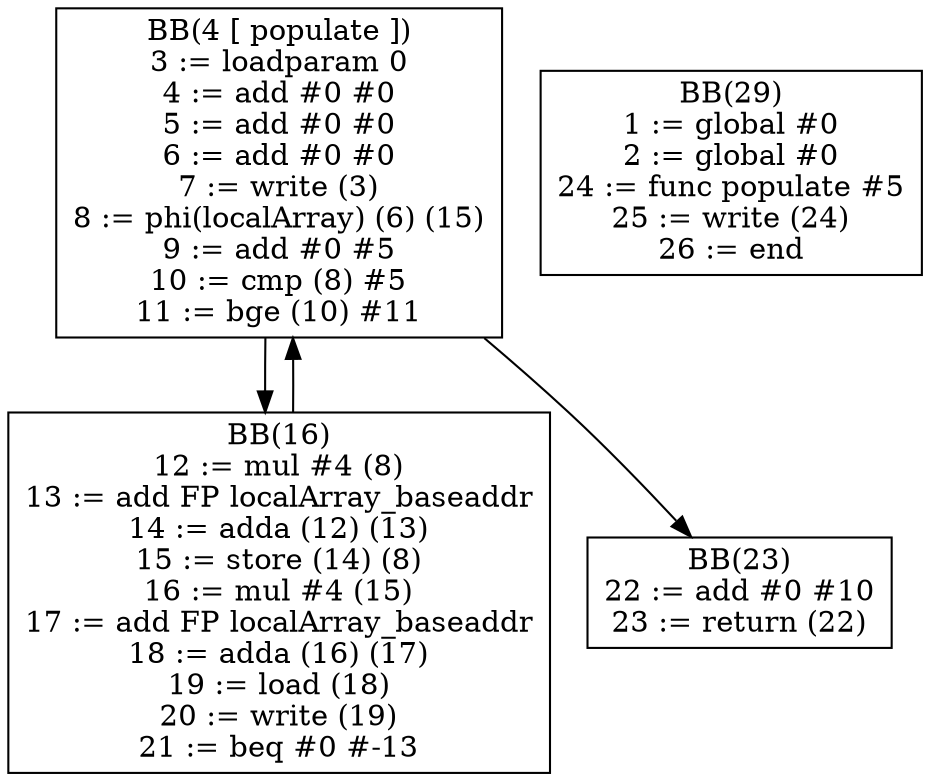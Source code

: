 digraph cfg {
BB4[shape = box, label = "BB(4 [ populate ])\n" + "3 := loadparam 0\n" + "4 := add #0 #0\n" + "5 := add #0 #0\n" + "6 := add #0 #0\n" + "7 := write (3)\n" + "8 := phi(localArray) (6) (15)\n" + "9 := add #0 #5\n" + "10 := cmp (8) #5\n" + "11 := bge (10) #11\n"];
BB16[shape = box, label = "BB(16)\n" + "12 := mul #4 (8)\n" + "13 := add FP localArray_baseaddr\n" + "14 := adda (12) (13)\n" + "15 := store (14) (8)\n" + "16 := mul #4 (15)\n" + "17 := add FP localArray_baseaddr\n" + "18 := adda (16) (17)\n" + "19 := load (18)\n" + "20 := write (19)\n" + "21 := beq #0 #-13\n"];
BB23[shape = box, label = "BB(23)\n" + "22 := add #0 #10\n" + "23 := return (22)\n"];
BB4 -> BB16;
BB4 -> BB23;
BB16 -> BB4;

BB29[shape = box, label = "BB(29)\n" + "1 := global #0\n" + "2 := global #0\n" + "24 := func populate #5\n" + "25 := write (24)\n" + "26 := end\n"];
}
